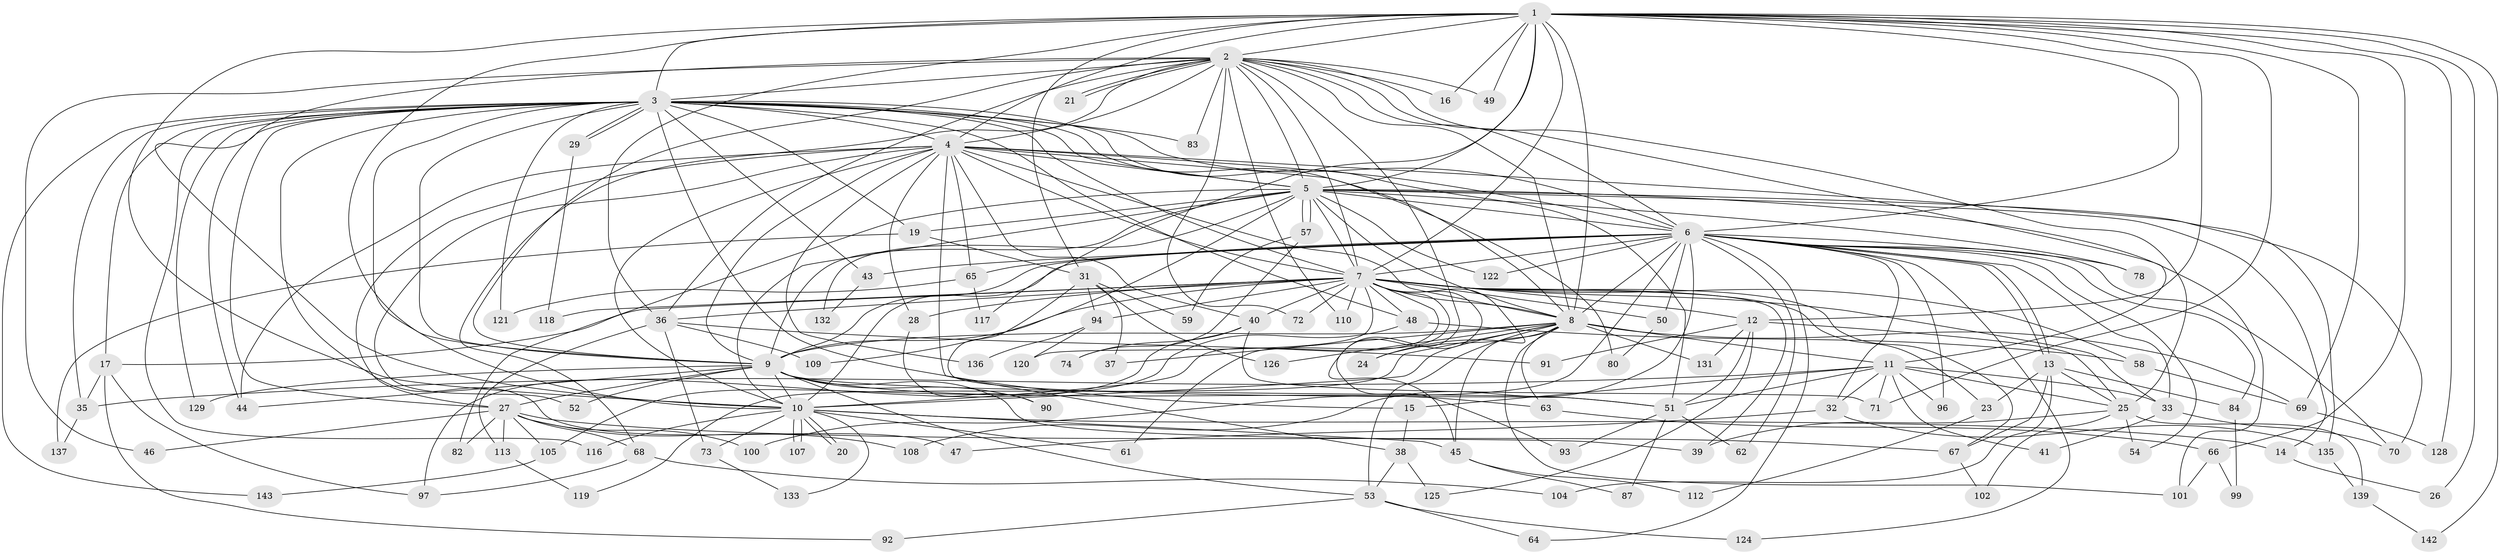 // Generated by graph-tools (version 1.1) at 2025/23/03/03/25 07:23:47]
// undirected, 112 vertices, 268 edges
graph export_dot {
graph [start="1"]
  node [color=gray90,style=filled];
  1 [super="+30"];
  2;
  3 [super="+56"];
  4 [super="+89"];
  5 [super="+95"];
  6 [super="+22"];
  7 [super="+76"];
  8 [super="+141"];
  9 [super="+115"];
  10 [super="+127"];
  11;
  12 [super="+88"];
  13 [super="+138"];
  14;
  15 [super="+18"];
  16;
  17;
  19 [super="+134"];
  20;
  21 [super="+79"];
  23;
  24;
  25 [super="+34"];
  26;
  27 [super="+42"];
  28;
  29;
  31 [super="+55"];
  32;
  33 [super="+123"];
  35 [super="+81"];
  36 [super="+114"];
  37;
  38;
  39;
  40 [super="+98"];
  41;
  43;
  44 [super="+111"];
  45 [super="+60"];
  46;
  47;
  48 [super="+77"];
  49;
  50;
  51 [super="+75"];
  52;
  53 [super="+85"];
  54;
  57;
  58 [super="+86"];
  59;
  61;
  62;
  63;
  64;
  65;
  66;
  67 [super="+130"];
  68;
  69;
  70 [super="+140"];
  71;
  72;
  73;
  74;
  78;
  80;
  82;
  83;
  84;
  87;
  90;
  91;
  92;
  93;
  94;
  96;
  97 [super="+103"];
  99;
  100;
  101 [super="+106"];
  102;
  104;
  105;
  107;
  108;
  109;
  110;
  112;
  113;
  116;
  117;
  118;
  119;
  120;
  121;
  122;
  124;
  125;
  126;
  128;
  129;
  131;
  132;
  133;
  135;
  136;
  137;
  139;
  142;
  143;
  1 -- 2;
  1 -- 3;
  1 -- 4;
  1 -- 5 [weight=2];
  1 -- 6;
  1 -- 7;
  1 -- 8 [weight=2];
  1 -- 9;
  1 -- 10 [weight=2];
  1 -- 12;
  1 -- 16;
  1 -- 26;
  1 -- 36;
  1 -- 49;
  1 -- 69;
  1 -- 71;
  1 -- 117;
  1 -- 128;
  1 -- 142;
  1 -- 66;
  1 -- 31;
  2 -- 3;
  2 -- 4;
  2 -- 5;
  2 -- 6;
  2 -- 7;
  2 -- 8;
  2 -- 9;
  2 -- 10;
  2 -- 11;
  2 -- 16;
  2 -- 21 [weight=2];
  2 -- 21;
  2 -- 45;
  2 -- 46;
  2 -- 49;
  2 -- 68;
  2 -- 72;
  2 -- 83;
  2 -- 110;
  2 -- 36;
  2 -- 25;
  3 -- 4 [weight=2];
  3 -- 5;
  3 -- 6 [weight=2];
  3 -- 7;
  3 -- 8;
  3 -- 9;
  3 -- 10;
  3 -- 15 [weight=2];
  3 -- 17;
  3 -- 19;
  3 -- 27;
  3 -- 29;
  3 -- 29;
  3 -- 35;
  3 -- 43;
  3 -- 47;
  3 -- 48;
  3 -- 51 [weight=2];
  3 -- 83;
  3 -- 121;
  3 -- 129;
  3 -- 143;
  3 -- 116;
  3 -- 44;
  4 -- 5;
  4 -- 6;
  4 -- 7;
  4 -- 8;
  4 -- 9;
  4 -- 10;
  4 -- 27;
  4 -- 28;
  4 -- 38;
  4 -- 40;
  4 -- 44;
  4 -- 52;
  4 -- 65;
  4 -- 80;
  4 -- 136;
  4 -- 135;
  5 -- 6 [weight=2];
  5 -- 7;
  5 -- 8;
  5 -- 9;
  5 -- 10;
  5 -- 14;
  5 -- 19 [weight=2];
  5 -- 57;
  5 -- 57;
  5 -- 78;
  5 -- 82;
  5 -- 101;
  5 -- 132;
  5 -- 122;
  5 -- 109;
  5 -- 70;
  6 -- 7;
  6 -- 8;
  6 -- 9;
  6 -- 10;
  6 -- 13;
  6 -- 13;
  6 -- 32;
  6 -- 33;
  6 -- 43;
  6 -- 50;
  6 -- 54;
  6 -- 62;
  6 -- 64;
  6 -- 65;
  6 -- 70;
  6 -- 78;
  6 -- 84;
  6 -- 96;
  6 -- 100;
  6 -- 108;
  6 -- 122;
  6 -- 124;
  7 -- 8;
  7 -- 9;
  7 -- 10;
  7 -- 12;
  7 -- 17;
  7 -- 23;
  7 -- 24;
  7 -- 28;
  7 -- 33;
  7 -- 36;
  7 -- 39;
  7 -- 40;
  7 -- 48 [weight=2];
  7 -- 50;
  7 -- 58;
  7 -- 61;
  7 -- 67;
  7 -- 72;
  7 -- 93;
  7 -- 110;
  7 -- 118;
  7 -- 120;
  7 -- 94;
  8 -- 9;
  8 -- 10;
  8 -- 11;
  8 -- 24;
  8 -- 37;
  8 -- 53;
  8 -- 63;
  8 -- 69;
  8 -- 101;
  8 -- 119;
  8 -- 126;
  8 -- 131;
  8 -- 45;
  9 -- 10;
  9 -- 44;
  9 -- 52;
  9 -- 53;
  9 -- 63;
  9 -- 90;
  9 -- 129;
  9 -- 39;
  9 -- 27;
  9 -- 51;
  10 -- 14;
  10 -- 20;
  10 -- 20;
  10 -- 45;
  10 -- 61;
  10 -- 73;
  10 -- 107;
  10 -- 107;
  10 -- 116;
  10 -- 133;
  11 -- 15;
  11 -- 25;
  11 -- 32;
  11 -- 41;
  11 -- 51;
  11 -- 71;
  11 -- 96;
  11 -- 35;
  11 -- 33;
  12 -- 25;
  12 -- 125;
  12 -- 131;
  12 -- 91;
  12 -- 51;
  13 -- 23;
  13 -- 84;
  13 -- 104;
  13 -- 67;
  13 -- 25;
  14 -- 26;
  15 -- 38;
  17 -- 35;
  17 -- 92;
  17 -- 97;
  19 -- 31;
  19 -- 137;
  23 -- 112;
  25 -- 54;
  25 -- 102;
  25 -- 39;
  25 -- 139;
  27 -- 46;
  27 -- 67;
  27 -- 68;
  27 -- 82;
  27 -- 100;
  27 -- 105;
  27 -- 108;
  27 -- 113;
  28 -- 90;
  29 -- 118;
  31 -- 37;
  31 -- 94;
  31 -- 126;
  31 -- 59;
  31 -- 51;
  32 -- 47;
  32 -- 135;
  33 -- 41;
  33 -- 70;
  35 -- 137;
  36 -- 73;
  36 -- 91;
  36 -- 109;
  36 -- 113;
  38 -- 125;
  38 -- 53;
  40 -- 74;
  40 -- 97;
  40 -- 71;
  43 -- 132;
  45 -- 87;
  45 -- 112;
  48 -- 58;
  48 -- 105;
  50 -- 80;
  51 -- 62;
  51 -- 93;
  51 -- 87;
  53 -- 64;
  53 -- 92;
  53 -- 124;
  57 -- 59;
  57 -- 74;
  58 -- 69;
  63 -- 66;
  65 -- 117;
  65 -- 121;
  66 -- 99;
  66 -- 101;
  67 -- 102;
  68 -- 97;
  68 -- 104;
  69 -- 128;
  73 -- 133;
  84 -- 99;
  94 -- 120;
  94 -- 136;
  105 -- 143;
  113 -- 119;
  135 -- 139;
  139 -- 142;
}
